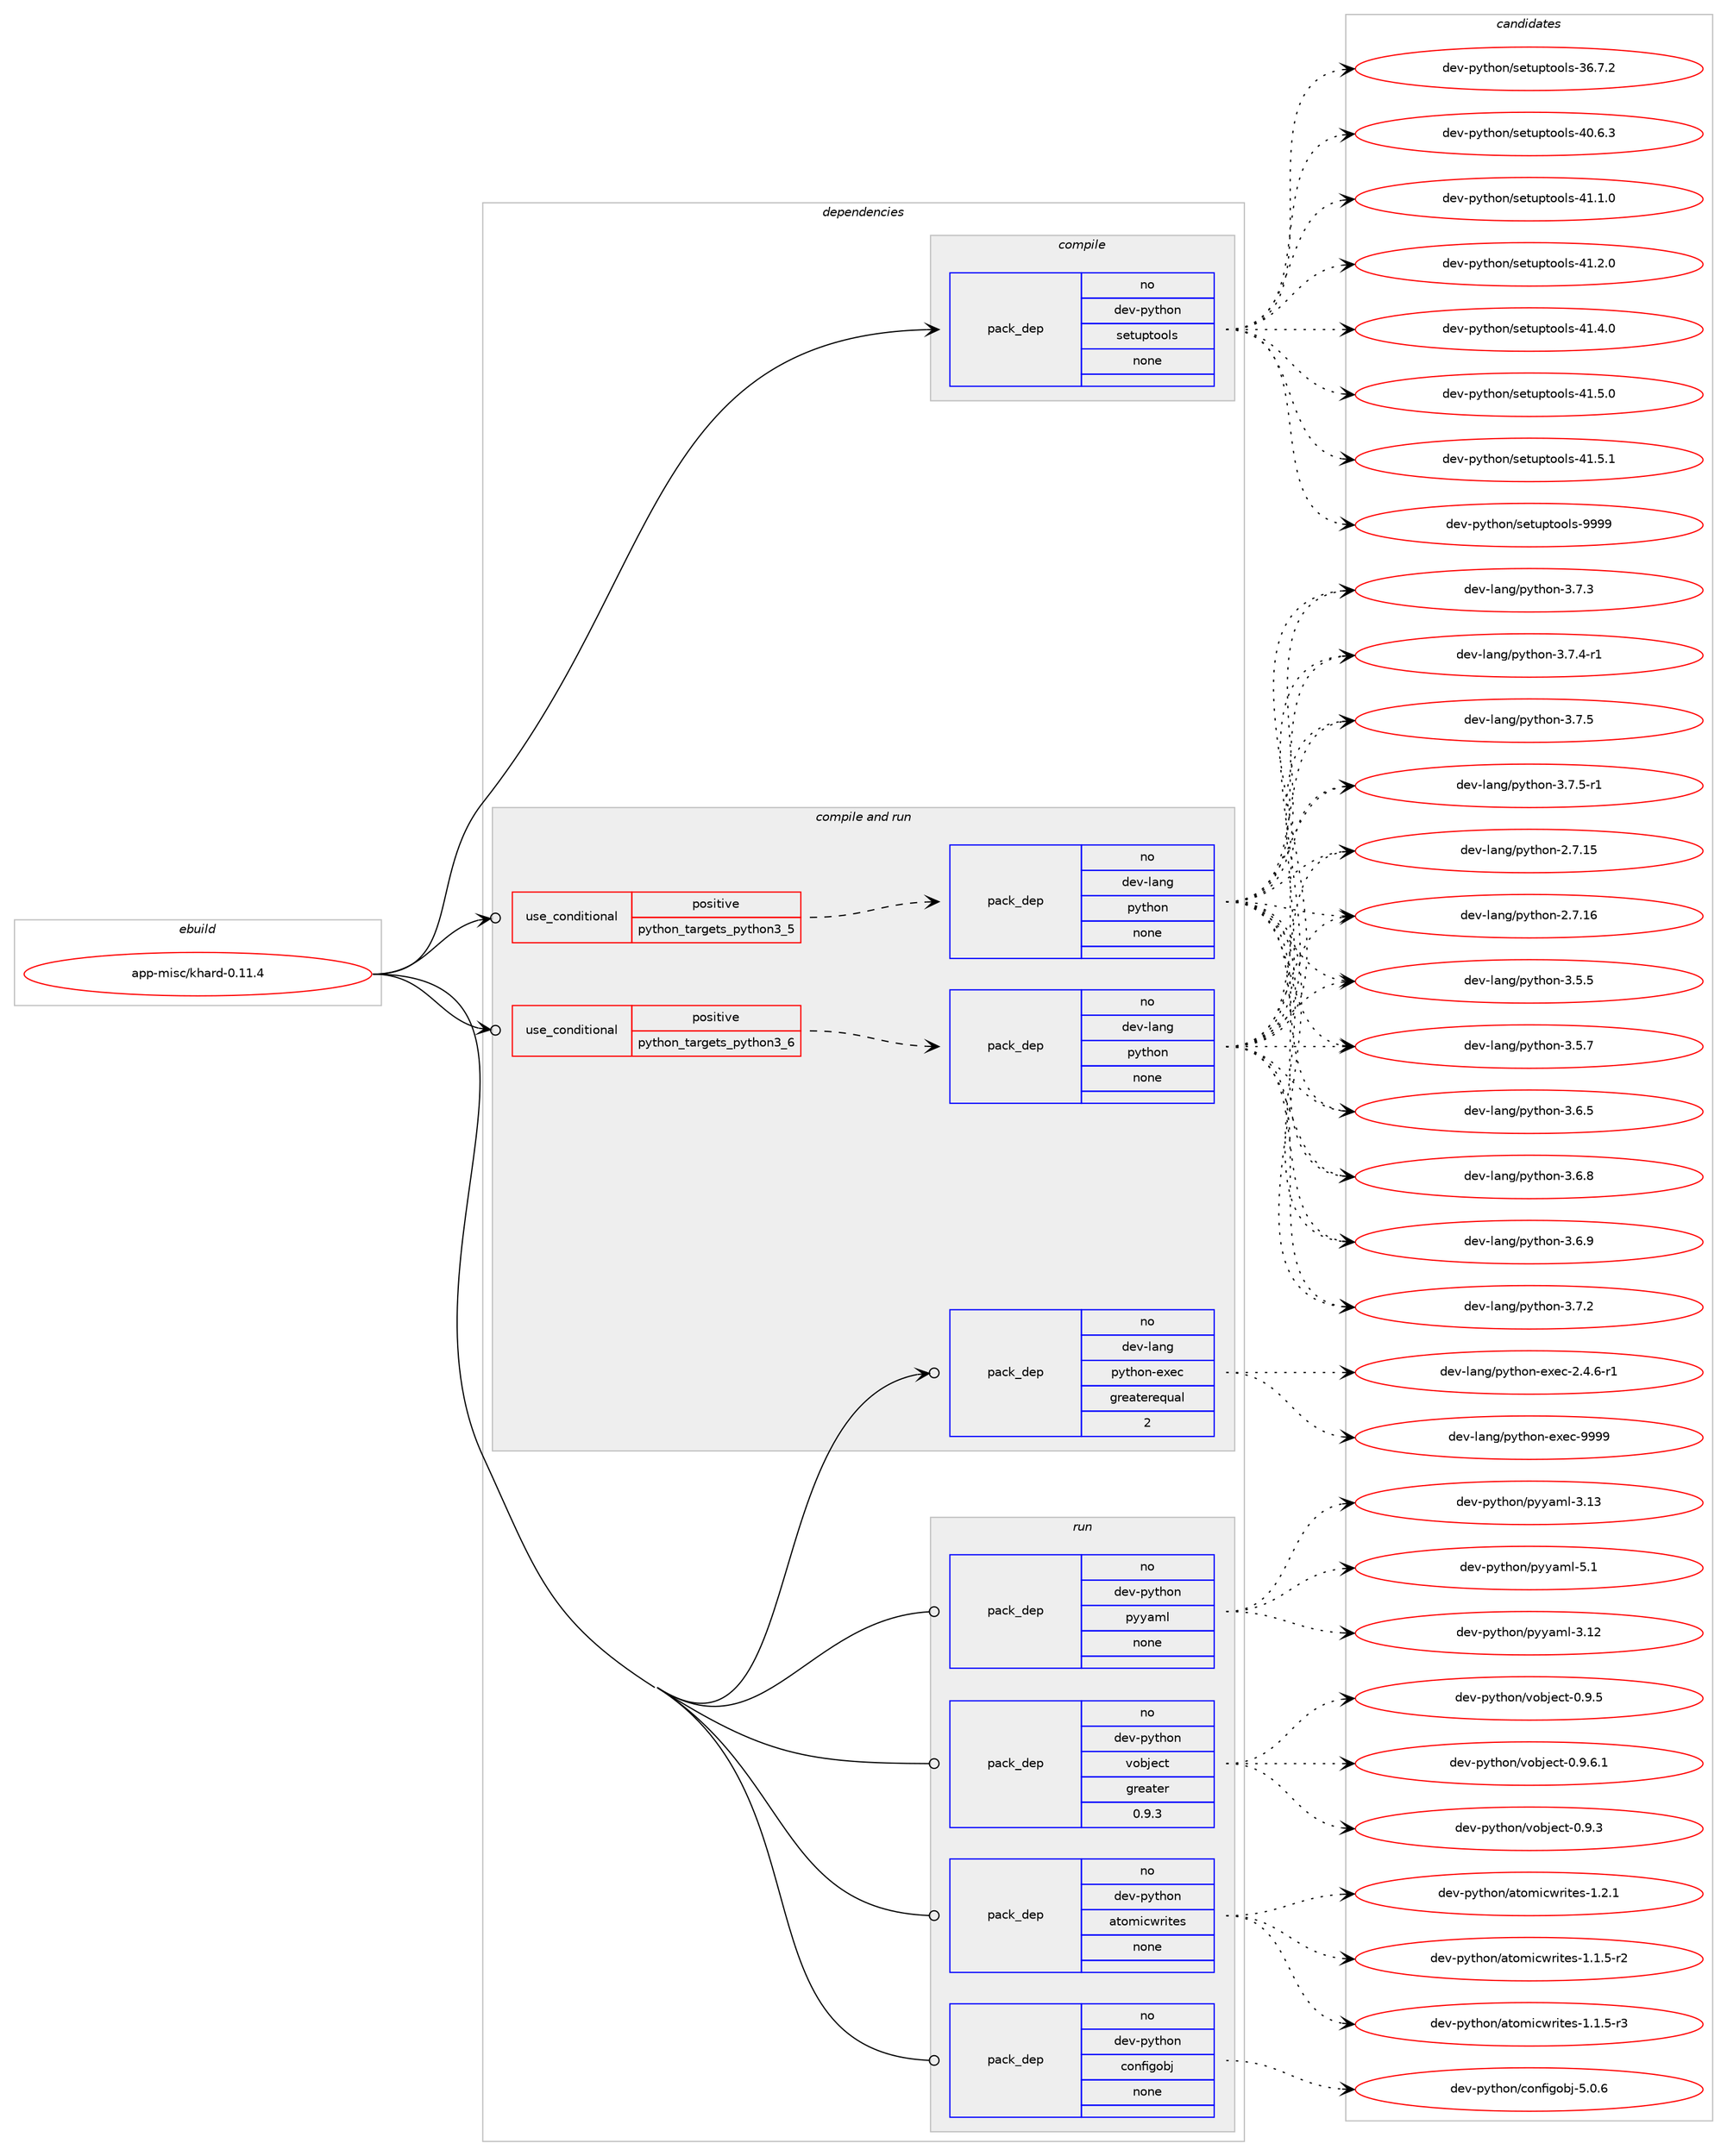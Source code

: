 digraph prolog {

# *************
# Graph options
# *************

newrank=true;
concentrate=true;
compound=true;
graph [rankdir=LR,fontname=Helvetica,fontsize=10,ranksep=1.5];#, ranksep=2.5, nodesep=0.2];
edge  [arrowhead=vee];
node  [fontname=Helvetica,fontsize=10];

# **********
# The ebuild
# **********

subgraph cluster_leftcol {
color=gray;
rank=same;
label=<<i>ebuild</i>>;
id [label="app-misc/khard-0.11.4", color=red, width=4, href="../app-misc/khard-0.11.4.svg"];
}

# ****************
# The dependencies
# ****************

subgraph cluster_midcol {
color=gray;
label=<<i>dependencies</i>>;
subgraph cluster_compile {
fillcolor="#eeeeee";
style=filled;
label=<<i>compile</i>>;
subgraph pack370892 {
dependency499063 [label=<<TABLE BORDER="0" CELLBORDER="1" CELLSPACING="0" CELLPADDING="4" WIDTH="220"><TR><TD ROWSPAN="6" CELLPADDING="30">pack_dep</TD></TR><TR><TD WIDTH="110">no</TD></TR><TR><TD>dev-python</TD></TR><TR><TD>setuptools</TD></TR><TR><TD>none</TD></TR><TR><TD></TD></TR></TABLE>>, shape=none, color=blue];
}
id:e -> dependency499063:w [weight=20,style="solid",arrowhead="vee"];
}
subgraph cluster_compileandrun {
fillcolor="#eeeeee";
style=filled;
label=<<i>compile and run</i>>;
subgraph cond119163 {
dependency499064 [label=<<TABLE BORDER="0" CELLBORDER="1" CELLSPACING="0" CELLPADDING="4"><TR><TD ROWSPAN="3" CELLPADDING="10">use_conditional</TD></TR><TR><TD>positive</TD></TR><TR><TD>python_targets_python3_5</TD></TR></TABLE>>, shape=none, color=red];
subgraph pack370893 {
dependency499065 [label=<<TABLE BORDER="0" CELLBORDER="1" CELLSPACING="0" CELLPADDING="4" WIDTH="220"><TR><TD ROWSPAN="6" CELLPADDING="30">pack_dep</TD></TR><TR><TD WIDTH="110">no</TD></TR><TR><TD>dev-lang</TD></TR><TR><TD>python</TD></TR><TR><TD>none</TD></TR><TR><TD></TD></TR></TABLE>>, shape=none, color=blue];
}
dependency499064:e -> dependency499065:w [weight=20,style="dashed",arrowhead="vee"];
}
id:e -> dependency499064:w [weight=20,style="solid",arrowhead="odotvee"];
subgraph cond119164 {
dependency499066 [label=<<TABLE BORDER="0" CELLBORDER="1" CELLSPACING="0" CELLPADDING="4"><TR><TD ROWSPAN="3" CELLPADDING="10">use_conditional</TD></TR><TR><TD>positive</TD></TR><TR><TD>python_targets_python3_6</TD></TR></TABLE>>, shape=none, color=red];
subgraph pack370894 {
dependency499067 [label=<<TABLE BORDER="0" CELLBORDER="1" CELLSPACING="0" CELLPADDING="4" WIDTH="220"><TR><TD ROWSPAN="6" CELLPADDING="30">pack_dep</TD></TR><TR><TD WIDTH="110">no</TD></TR><TR><TD>dev-lang</TD></TR><TR><TD>python</TD></TR><TR><TD>none</TD></TR><TR><TD></TD></TR></TABLE>>, shape=none, color=blue];
}
dependency499066:e -> dependency499067:w [weight=20,style="dashed",arrowhead="vee"];
}
id:e -> dependency499066:w [weight=20,style="solid",arrowhead="odotvee"];
subgraph pack370895 {
dependency499068 [label=<<TABLE BORDER="0" CELLBORDER="1" CELLSPACING="0" CELLPADDING="4" WIDTH="220"><TR><TD ROWSPAN="6" CELLPADDING="30">pack_dep</TD></TR><TR><TD WIDTH="110">no</TD></TR><TR><TD>dev-lang</TD></TR><TR><TD>python-exec</TD></TR><TR><TD>greaterequal</TD></TR><TR><TD>2</TD></TR></TABLE>>, shape=none, color=blue];
}
id:e -> dependency499068:w [weight=20,style="solid",arrowhead="odotvee"];
}
subgraph cluster_run {
fillcolor="#eeeeee";
style=filled;
label=<<i>run</i>>;
subgraph pack370896 {
dependency499069 [label=<<TABLE BORDER="0" CELLBORDER="1" CELLSPACING="0" CELLPADDING="4" WIDTH="220"><TR><TD ROWSPAN="6" CELLPADDING="30">pack_dep</TD></TR><TR><TD WIDTH="110">no</TD></TR><TR><TD>dev-python</TD></TR><TR><TD>atomicwrites</TD></TR><TR><TD>none</TD></TR><TR><TD></TD></TR></TABLE>>, shape=none, color=blue];
}
id:e -> dependency499069:w [weight=20,style="solid",arrowhead="odot"];
subgraph pack370897 {
dependency499070 [label=<<TABLE BORDER="0" CELLBORDER="1" CELLSPACING="0" CELLPADDING="4" WIDTH="220"><TR><TD ROWSPAN="6" CELLPADDING="30">pack_dep</TD></TR><TR><TD WIDTH="110">no</TD></TR><TR><TD>dev-python</TD></TR><TR><TD>configobj</TD></TR><TR><TD>none</TD></TR><TR><TD></TD></TR></TABLE>>, shape=none, color=blue];
}
id:e -> dependency499070:w [weight=20,style="solid",arrowhead="odot"];
subgraph pack370898 {
dependency499071 [label=<<TABLE BORDER="0" CELLBORDER="1" CELLSPACING="0" CELLPADDING="4" WIDTH="220"><TR><TD ROWSPAN="6" CELLPADDING="30">pack_dep</TD></TR><TR><TD WIDTH="110">no</TD></TR><TR><TD>dev-python</TD></TR><TR><TD>pyyaml</TD></TR><TR><TD>none</TD></TR><TR><TD></TD></TR></TABLE>>, shape=none, color=blue];
}
id:e -> dependency499071:w [weight=20,style="solid",arrowhead="odot"];
subgraph pack370899 {
dependency499072 [label=<<TABLE BORDER="0" CELLBORDER="1" CELLSPACING="0" CELLPADDING="4" WIDTH="220"><TR><TD ROWSPAN="6" CELLPADDING="30">pack_dep</TD></TR><TR><TD WIDTH="110">no</TD></TR><TR><TD>dev-python</TD></TR><TR><TD>vobject</TD></TR><TR><TD>greater</TD></TR><TR><TD>0.9.3</TD></TR></TABLE>>, shape=none, color=blue];
}
id:e -> dependency499072:w [weight=20,style="solid",arrowhead="odot"];
}
}

# **************
# The candidates
# **************

subgraph cluster_choices {
rank=same;
color=gray;
label=<<i>candidates</i>>;

subgraph choice370892 {
color=black;
nodesep=1;
choice100101118451121211161041111104711510111611711211611111110811545515446554650 [label="dev-python/setuptools-36.7.2", color=red, width=4,href="../dev-python/setuptools-36.7.2.svg"];
choice100101118451121211161041111104711510111611711211611111110811545524846544651 [label="dev-python/setuptools-40.6.3", color=red, width=4,href="../dev-python/setuptools-40.6.3.svg"];
choice100101118451121211161041111104711510111611711211611111110811545524946494648 [label="dev-python/setuptools-41.1.0", color=red, width=4,href="../dev-python/setuptools-41.1.0.svg"];
choice100101118451121211161041111104711510111611711211611111110811545524946504648 [label="dev-python/setuptools-41.2.0", color=red, width=4,href="../dev-python/setuptools-41.2.0.svg"];
choice100101118451121211161041111104711510111611711211611111110811545524946524648 [label="dev-python/setuptools-41.4.0", color=red, width=4,href="../dev-python/setuptools-41.4.0.svg"];
choice100101118451121211161041111104711510111611711211611111110811545524946534648 [label="dev-python/setuptools-41.5.0", color=red, width=4,href="../dev-python/setuptools-41.5.0.svg"];
choice100101118451121211161041111104711510111611711211611111110811545524946534649 [label="dev-python/setuptools-41.5.1", color=red, width=4,href="../dev-python/setuptools-41.5.1.svg"];
choice10010111845112121116104111110471151011161171121161111111081154557575757 [label="dev-python/setuptools-9999", color=red, width=4,href="../dev-python/setuptools-9999.svg"];
dependency499063:e -> choice100101118451121211161041111104711510111611711211611111110811545515446554650:w [style=dotted,weight="100"];
dependency499063:e -> choice100101118451121211161041111104711510111611711211611111110811545524846544651:w [style=dotted,weight="100"];
dependency499063:e -> choice100101118451121211161041111104711510111611711211611111110811545524946494648:w [style=dotted,weight="100"];
dependency499063:e -> choice100101118451121211161041111104711510111611711211611111110811545524946504648:w [style=dotted,weight="100"];
dependency499063:e -> choice100101118451121211161041111104711510111611711211611111110811545524946524648:w [style=dotted,weight="100"];
dependency499063:e -> choice100101118451121211161041111104711510111611711211611111110811545524946534648:w [style=dotted,weight="100"];
dependency499063:e -> choice100101118451121211161041111104711510111611711211611111110811545524946534649:w [style=dotted,weight="100"];
dependency499063:e -> choice10010111845112121116104111110471151011161171121161111111081154557575757:w [style=dotted,weight="100"];
}
subgraph choice370893 {
color=black;
nodesep=1;
choice10010111845108971101034711212111610411111045504655464953 [label="dev-lang/python-2.7.15", color=red, width=4,href="../dev-lang/python-2.7.15.svg"];
choice10010111845108971101034711212111610411111045504655464954 [label="dev-lang/python-2.7.16", color=red, width=4,href="../dev-lang/python-2.7.16.svg"];
choice100101118451089711010347112121116104111110455146534653 [label="dev-lang/python-3.5.5", color=red, width=4,href="../dev-lang/python-3.5.5.svg"];
choice100101118451089711010347112121116104111110455146534655 [label="dev-lang/python-3.5.7", color=red, width=4,href="../dev-lang/python-3.5.7.svg"];
choice100101118451089711010347112121116104111110455146544653 [label="dev-lang/python-3.6.5", color=red, width=4,href="../dev-lang/python-3.6.5.svg"];
choice100101118451089711010347112121116104111110455146544656 [label="dev-lang/python-3.6.8", color=red, width=4,href="../dev-lang/python-3.6.8.svg"];
choice100101118451089711010347112121116104111110455146544657 [label="dev-lang/python-3.6.9", color=red, width=4,href="../dev-lang/python-3.6.9.svg"];
choice100101118451089711010347112121116104111110455146554650 [label="dev-lang/python-3.7.2", color=red, width=4,href="../dev-lang/python-3.7.2.svg"];
choice100101118451089711010347112121116104111110455146554651 [label="dev-lang/python-3.7.3", color=red, width=4,href="../dev-lang/python-3.7.3.svg"];
choice1001011184510897110103471121211161041111104551465546524511449 [label="dev-lang/python-3.7.4-r1", color=red, width=4,href="../dev-lang/python-3.7.4-r1.svg"];
choice100101118451089711010347112121116104111110455146554653 [label="dev-lang/python-3.7.5", color=red, width=4,href="../dev-lang/python-3.7.5.svg"];
choice1001011184510897110103471121211161041111104551465546534511449 [label="dev-lang/python-3.7.5-r1", color=red, width=4,href="../dev-lang/python-3.7.5-r1.svg"];
dependency499065:e -> choice10010111845108971101034711212111610411111045504655464953:w [style=dotted,weight="100"];
dependency499065:e -> choice10010111845108971101034711212111610411111045504655464954:w [style=dotted,weight="100"];
dependency499065:e -> choice100101118451089711010347112121116104111110455146534653:w [style=dotted,weight="100"];
dependency499065:e -> choice100101118451089711010347112121116104111110455146534655:w [style=dotted,weight="100"];
dependency499065:e -> choice100101118451089711010347112121116104111110455146544653:w [style=dotted,weight="100"];
dependency499065:e -> choice100101118451089711010347112121116104111110455146544656:w [style=dotted,weight="100"];
dependency499065:e -> choice100101118451089711010347112121116104111110455146544657:w [style=dotted,weight="100"];
dependency499065:e -> choice100101118451089711010347112121116104111110455146554650:w [style=dotted,weight="100"];
dependency499065:e -> choice100101118451089711010347112121116104111110455146554651:w [style=dotted,weight="100"];
dependency499065:e -> choice1001011184510897110103471121211161041111104551465546524511449:w [style=dotted,weight="100"];
dependency499065:e -> choice100101118451089711010347112121116104111110455146554653:w [style=dotted,weight="100"];
dependency499065:e -> choice1001011184510897110103471121211161041111104551465546534511449:w [style=dotted,weight="100"];
}
subgraph choice370894 {
color=black;
nodesep=1;
choice10010111845108971101034711212111610411111045504655464953 [label="dev-lang/python-2.7.15", color=red, width=4,href="../dev-lang/python-2.7.15.svg"];
choice10010111845108971101034711212111610411111045504655464954 [label="dev-lang/python-2.7.16", color=red, width=4,href="../dev-lang/python-2.7.16.svg"];
choice100101118451089711010347112121116104111110455146534653 [label="dev-lang/python-3.5.5", color=red, width=4,href="../dev-lang/python-3.5.5.svg"];
choice100101118451089711010347112121116104111110455146534655 [label="dev-lang/python-3.5.7", color=red, width=4,href="../dev-lang/python-3.5.7.svg"];
choice100101118451089711010347112121116104111110455146544653 [label="dev-lang/python-3.6.5", color=red, width=4,href="../dev-lang/python-3.6.5.svg"];
choice100101118451089711010347112121116104111110455146544656 [label="dev-lang/python-3.6.8", color=red, width=4,href="../dev-lang/python-3.6.8.svg"];
choice100101118451089711010347112121116104111110455146544657 [label="dev-lang/python-3.6.9", color=red, width=4,href="../dev-lang/python-3.6.9.svg"];
choice100101118451089711010347112121116104111110455146554650 [label="dev-lang/python-3.7.2", color=red, width=4,href="../dev-lang/python-3.7.2.svg"];
choice100101118451089711010347112121116104111110455146554651 [label="dev-lang/python-3.7.3", color=red, width=4,href="../dev-lang/python-3.7.3.svg"];
choice1001011184510897110103471121211161041111104551465546524511449 [label="dev-lang/python-3.7.4-r1", color=red, width=4,href="../dev-lang/python-3.7.4-r1.svg"];
choice100101118451089711010347112121116104111110455146554653 [label="dev-lang/python-3.7.5", color=red, width=4,href="../dev-lang/python-3.7.5.svg"];
choice1001011184510897110103471121211161041111104551465546534511449 [label="dev-lang/python-3.7.5-r1", color=red, width=4,href="../dev-lang/python-3.7.5-r1.svg"];
dependency499067:e -> choice10010111845108971101034711212111610411111045504655464953:w [style=dotted,weight="100"];
dependency499067:e -> choice10010111845108971101034711212111610411111045504655464954:w [style=dotted,weight="100"];
dependency499067:e -> choice100101118451089711010347112121116104111110455146534653:w [style=dotted,weight="100"];
dependency499067:e -> choice100101118451089711010347112121116104111110455146534655:w [style=dotted,weight="100"];
dependency499067:e -> choice100101118451089711010347112121116104111110455146544653:w [style=dotted,weight="100"];
dependency499067:e -> choice100101118451089711010347112121116104111110455146544656:w [style=dotted,weight="100"];
dependency499067:e -> choice100101118451089711010347112121116104111110455146544657:w [style=dotted,weight="100"];
dependency499067:e -> choice100101118451089711010347112121116104111110455146554650:w [style=dotted,weight="100"];
dependency499067:e -> choice100101118451089711010347112121116104111110455146554651:w [style=dotted,weight="100"];
dependency499067:e -> choice1001011184510897110103471121211161041111104551465546524511449:w [style=dotted,weight="100"];
dependency499067:e -> choice100101118451089711010347112121116104111110455146554653:w [style=dotted,weight="100"];
dependency499067:e -> choice1001011184510897110103471121211161041111104551465546534511449:w [style=dotted,weight="100"];
}
subgraph choice370895 {
color=black;
nodesep=1;
choice10010111845108971101034711212111610411111045101120101994550465246544511449 [label="dev-lang/python-exec-2.4.6-r1", color=red, width=4,href="../dev-lang/python-exec-2.4.6-r1.svg"];
choice10010111845108971101034711212111610411111045101120101994557575757 [label="dev-lang/python-exec-9999", color=red, width=4,href="../dev-lang/python-exec-9999.svg"];
dependency499068:e -> choice10010111845108971101034711212111610411111045101120101994550465246544511449:w [style=dotted,weight="100"];
dependency499068:e -> choice10010111845108971101034711212111610411111045101120101994557575757:w [style=dotted,weight="100"];
}
subgraph choice370896 {
color=black;
nodesep=1;
choice100101118451121211161041111104797116111109105991191141051161011154549464946534511450 [label="dev-python/atomicwrites-1.1.5-r2", color=red, width=4,href="../dev-python/atomicwrites-1.1.5-r2.svg"];
choice100101118451121211161041111104797116111109105991191141051161011154549464946534511451 [label="dev-python/atomicwrites-1.1.5-r3", color=red, width=4,href="../dev-python/atomicwrites-1.1.5-r3.svg"];
choice10010111845112121116104111110479711611110910599119114105116101115454946504649 [label="dev-python/atomicwrites-1.2.1", color=red, width=4,href="../dev-python/atomicwrites-1.2.1.svg"];
dependency499069:e -> choice100101118451121211161041111104797116111109105991191141051161011154549464946534511450:w [style=dotted,weight="100"];
dependency499069:e -> choice100101118451121211161041111104797116111109105991191141051161011154549464946534511451:w [style=dotted,weight="100"];
dependency499069:e -> choice10010111845112121116104111110479711611110910599119114105116101115454946504649:w [style=dotted,weight="100"];
}
subgraph choice370897 {
color=black;
nodesep=1;
choice10010111845112121116104111110479911111010210510311198106455346484654 [label="dev-python/configobj-5.0.6", color=red, width=4,href="../dev-python/configobj-5.0.6.svg"];
dependency499070:e -> choice10010111845112121116104111110479911111010210510311198106455346484654:w [style=dotted,weight="100"];
}
subgraph choice370898 {
color=black;
nodesep=1;
choice1001011184511212111610411111047112121121971091084551464950 [label="dev-python/pyyaml-3.12", color=red, width=4,href="../dev-python/pyyaml-3.12.svg"];
choice1001011184511212111610411111047112121121971091084551464951 [label="dev-python/pyyaml-3.13", color=red, width=4,href="../dev-python/pyyaml-3.13.svg"];
choice10010111845112121116104111110471121211219710910845534649 [label="dev-python/pyyaml-5.1", color=red, width=4,href="../dev-python/pyyaml-5.1.svg"];
dependency499071:e -> choice1001011184511212111610411111047112121121971091084551464950:w [style=dotted,weight="100"];
dependency499071:e -> choice1001011184511212111610411111047112121121971091084551464951:w [style=dotted,weight="100"];
dependency499071:e -> choice10010111845112121116104111110471121211219710910845534649:w [style=dotted,weight="100"];
}
subgraph choice370899 {
color=black;
nodesep=1;
choice10010111845112121116104111110471181119810610199116454846574651 [label="dev-python/vobject-0.9.3", color=red, width=4,href="../dev-python/vobject-0.9.3.svg"];
choice10010111845112121116104111110471181119810610199116454846574653 [label="dev-python/vobject-0.9.5", color=red, width=4,href="../dev-python/vobject-0.9.5.svg"];
choice100101118451121211161041111104711811198106101991164548465746544649 [label="dev-python/vobject-0.9.6.1", color=red, width=4,href="../dev-python/vobject-0.9.6.1.svg"];
dependency499072:e -> choice10010111845112121116104111110471181119810610199116454846574651:w [style=dotted,weight="100"];
dependency499072:e -> choice10010111845112121116104111110471181119810610199116454846574653:w [style=dotted,weight="100"];
dependency499072:e -> choice100101118451121211161041111104711811198106101991164548465746544649:w [style=dotted,weight="100"];
}
}

}
